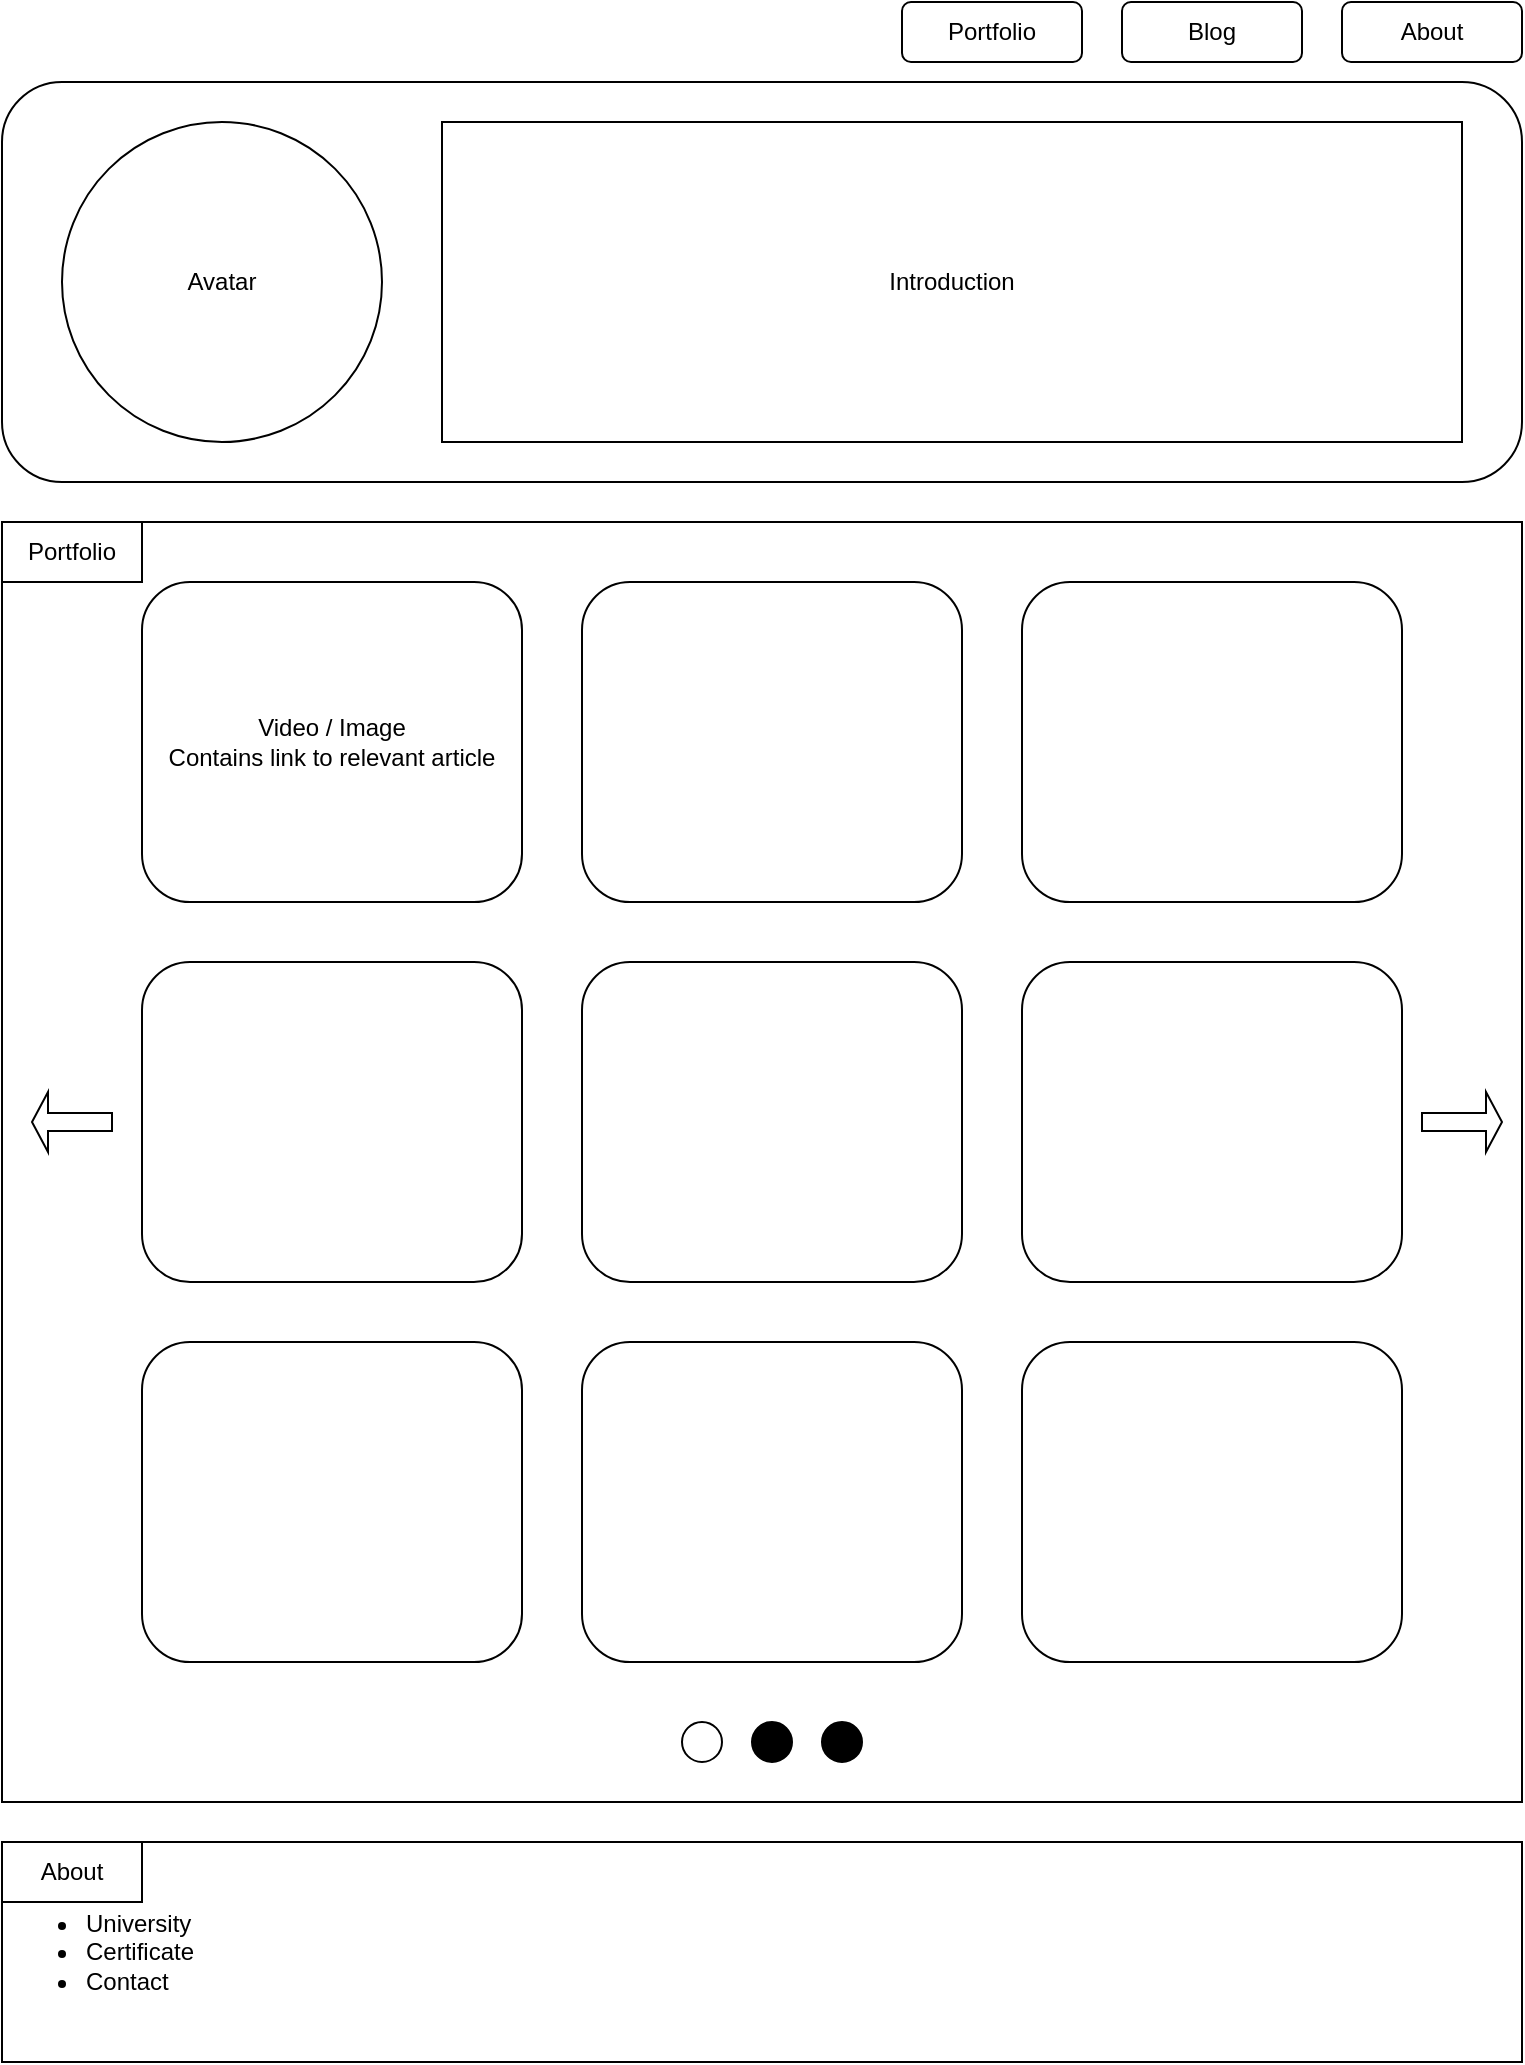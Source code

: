 <mxfile version="24.0.4" type="device" pages="2">
  <diagram name="Main" id="SUDP4opzdkNfmbd2tges">
    <mxGraphModel dx="1687" dy="908" grid="1" gridSize="10" guides="1" tooltips="1" connect="1" arrows="1" fold="1" page="1" pageScale="1" pageWidth="850" pageHeight="1100" math="0" shadow="0">
      <root>
        <mxCell id="0" />
        <mxCell id="1" parent="0" />
        <mxCell id="thOP-P8eI406Yagc8uy--1" value="" style="rounded=1;whiteSpace=wrap;html=1;" vertex="1" parent="1">
          <mxGeometry x="40" y="60" width="760" height="200" as="geometry" />
        </mxCell>
        <mxCell id="thOP-P8eI406Yagc8uy--2" value="Avatar" style="ellipse;whiteSpace=wrap;html=1;aspect=fixed;" vertex="1" parent="1">
          <mxGeometry x="70" y="80" width="160" height="160" as="geometry" />
        </mxCell>
        <mxCell id="thOP-P8eI406Yagc8uy--3" value="Introduction" style="rounded=0;whiteSpace=wrap;html=1;" vertex="1" parent="1">
          <mxGeometry x="260" y="80" width="510" height="160" as="geometry" />
        </mxCell>
        <mxCell id="thOP-P8eI406Yagc8uy--4" value="Portfolio" style="rounded=1;whiteSpace=wrap;html=1;" vertex="1" parent="1">
          <mxGeometry x="490" y="20" width="90" height="30" as="geometry" />
        </mxCell>
        <mxCell id="thOP-P8eI406Yagc8uy--6" value="Blog" style="rounded=1;whiteSpace=wrap;html=1;" vertex="1" parent="1">
          <mxGeometry x="600" y="20" width="90" height="30" as="geometry" />
        </mxCell>
        <mxCell id="thOP-P8eI406Yagc8uy--8" value="About" style="rounded=1;whiteSpace=wrap;html=1;" vertex="1" parent="1">
          <mxGeometry x="710" y="20" width="90" height="30" as="geometry" />
        </mxCell>
        <mxCell id="thOP-P8eI406Yagc8uy--14" value="" style="rounded=0;whiteSpace=wrap;html=1;" vertex="1" parent="1">
          <mxGeometry x="40" y="280" width="760" height="640" as="geometry" />
        </mxCell>
        <mxCell id="thOP-P8eI406Yagc8uy--15" value="&lt;ul&gt;&lt;li&gt;University&lt;/li&gt;&lt;li&gt;Certificate&lt;/li&gt;&lt;li&gt;Contact&lt;/li&gt;&lt;/ul&gt;" style="rounded=0;whiteSpace=wrap;html=1;align=left;" vertex="1" parent="1">
          <mxGeometry x="40" y="940" width="760" height="110" as="geometry" />
        </mxCell>
        <mxCell id="thOP-P8eI406Yagc8uy--16" value="About" style="rounded=0;whiteSpace=wrap;html=1;" vertex="1" parent="1">
          <mxGeometry x="40" y="940" width="70" height="30" as="geometry" />
        </mxCell>
        <mxCell id="thOP-P8eI406Yagc8uy--17" value="Video / Image&lt;div&gt;Contains link to relevant article&lt;/div&gt;" style="rounded=1;whiteSpace=wrap;html=1;" vertex="1" parent="1">
          <mxGeometry x="110" y="310" width="190" height="160" as="geometry" />
        </mxCell>
        <mxCell id="thOP-P8eI406Yagc8uy--18" value="" style="rounded=1;whiteSpace=wrap;html=1;" vertex="1" parent="1">
          <mxGeometry x="330" y="310" width="190" height="160" as="geometry" />
        </mxCell>
        <mxCell id="thOP-P8eI406Yagc8uy--19" value="" style="rounded=1;whiteSpace=wrap;html=1;" vertex="1" parent="1">
          <mxGeometry x="550" y="310" width="190" height="160" as="geometry" />
        </mxCell>
        <mxCell id="thOP-P8eI406Yagc8uy--20" value="" style="rounded=1;whiteSpace=wrap;html=1;" vertex="1" parent="1">
          <mxGeometry x="110" y="500" width="190" height="160" as="geometry" />
        </mxCell>
        <mxCell id="thOP-P8eI406Yagc8uy--21" value="" style="rounded=1;whiteSpace=wrap;html=1;" vertex="1" parent="1">
          <mxGeometry x="330" y="500" width="190" height="160" as="geometry" />
        </mxCell>
        <mxCell id="thOP-P8eI406Yagc8uy--22" value="" style="rounded=1;whiteSpace=wrap;html=1;" vertex="1" parent="1">
          <mxGeometry x="550" y="500" width="190" height="160" as="geometry" />
        </mxCell>
        <mxCell id="thOP-P8eI406Yagc8uy--23" value="" style="ellipse;whiteSpace=wrap;html=1;aspect=fixed;" vertex="1" parent="1">
          <mxGeometry x="380" y="880" width="20" height="20" as="geometry" />
        </mxCell>
        <mxCell id="thOP-P8eI406Yagc8uy--24" value="" style="ellipse;whiteSpace=wrap;html=1;aspect=fixed;fillColor=#000000;" vertex="1" parent="1">
          <mxGeometry x="415" y="880" width="20" height="20" as="geometry" />
        </mxCell>
        <mxCell id="thOP-P8eI406Yagc8uy--26" value="" style="ellipse;whiteSpace=wrap;html=1;aspect=fixed;fillColor=#000000;" vertex="1" parent="1">
          <mxGeometry x="450" y="880" width="20" height="20" as="geometry" />
        </mxCell>
        <mxCell id="thOP-P8eI406Yagc8uy--27" value="" style="shape=singleArrow;whiteSpace=wrap;html=1;" vertex="1" parent="1">
          <mxGeometry x="750" y="565" width="40" height="30" as="geometry" />
        </mxCell>
        <mxCell id="O2qUOqpIcak0R9etpHlp-1" value="Portfolio" style="rounded=0;whiteSpace=wrap;html=1;" vertex="1" parent="1">
          <mxGeometry x="40" y="280" width="70" height="30" as="geometry" />
        </mxCell>
        <mxCell id="D0aoPfVYf3M0pGr5bRpo-8" value="" style="rounded=1;whiteSpace=wrap;html=1;" vertex="1" parent="1">
          <mxGeometry x="110" y="690" width="190" height="160" as="geometry" />
        </mxCell>
        <mxCell id="D0aoPfVYf3M0pGr5bRpo-9" value="" style="rounded=1;whiteSpace=wrap;html=1;" vertex="1" parent="1">
          <mxGeometry x="330" y="690" width="190" height="160" as="geometry" />
        </mxCell>
        <mxCell id="D0aoPfVYf3M0pGr5bRpo-10" value="" style="rounded=1;whiteSpace=wrap;html=1;" vertex="1" parent="1">
          <mxGeometry x="550" y="690" width="190" height="160" as="geometry" />
        </mxCell>
        <mxCell id="D0aoPfVYf3M0pGr5bRpo-11" value="" style="shape=singleArrow;whiteSpace=wrap;html=1;rotation=-180;" vertex="1" parent="1">
          <mxGeometry x="55" y="565" width="40" height="30" as="geometry" />
        </mxCell>
      </root>
    </mxGraphModel>
  </diagram>
  <diagram id="4f3Hm4ilfz4CSEHM8xVl" name="Blog">
    <mxGraphModel dx="1434" dy="772" grid="1" gridSize="10" guides="1" tooltips="1" connect="1" arrows="1" fold="1" page="1" pageScale="1" pageWidth="850" pageHeight="1100" math="0" shadow="0">
      <root>
        <mxCell id="0" />
        <mxCell id="1" parent="0" />
        <mxCell id="k20J4cIu9uPl6lMVZndd-1" value="Latest blog post" style="text;html=1;align=center;verticalAlign=middle;whiteSpace=wrap;rounded=0;fontStyle=1" vertex="1" parent="1">
          <mxGeometry x="40" y="250" width="110" height="30" as="geometry" />
        </mxCell>
        <mxCell id="2eT4chLVeKD-HAh_roih-1" value="Background image" style="rounded=1;whiteSpace=wrap;html=1;" vertex="1" parent="1">
          <mxGeometry x="40" y="30" width="760" height="200" as="geometry" />
        </mxCell>
        <mxCell id="i32bHwDSrPiSoYULtQAG-1" value="" style="rounded=1;whiteSpace=wrap;html=1;" vertex="1" parent="1">
          <mxGeometry x="40" y="290" width="430" height="130" as="geometry" />
        </mxCell>
        <mxCell id="i32bHwDSrPiSoYULtQAG-2" value="Image" style="rounded=0;whiteSpace=wrap;html=1;" vertex="1" parent="1">
          <mxGeometry x="60" y="300" width="150" height="110" as="geometry" />
        </mxCell>
        <mxCell id="i32bHwDSrPiSoYULtQAG-3" value="Title" style="rounded=0;whiteSpace=wrap;html=1;" vertex="1" parent="1">
          <mxGeometry x="220" y="330" width="230" height="20" as="geometry" />
        </mxCell>
        <mxCell id="i32bHwDSrPiSoYULtQAG-5" value="Description" style="rounded=0;whiteSpace=wrap;html=1;" vertex="1" parent="1">
          <mxGeometry x="220" y="360" width="230" height="50" as="geometry" />
        </mxCell>
        <mxCell id="i32bHwDSrPiSoYULtQAG-7" value="Topics" style="text;html=1;align=center;verticalAlign=middle;whiteSpace=wrap;rounded=0;fontStyle=1" vertex="1" parent="1">
          <mxGeometry x="590" y="250" width="110" height="30" as="geometry" />
        </mxCell>
        <mxCell id="i32bHwDSrPiSoYULtQAG-8" value="Linux" style="rounded=1;whiteSpace=wrap;html=1;" vertex="1" parent="1">
          <mxGeometry x="585" y="280" width="125" height="30" as="geometry" />
        </mxCell>
        <mxCell id="i32bHwDSrPiSoYULtQAG-9" value="Programming" style="rounded=1;whiteSpace=wrap;html=1;" vertex="1" parent="1">
          <mxGeometry x="585" y="320" width="125" height="30" as="geometry" />
        </mxCell>
        <mxCell id="i32bHwDSrPiSoYULtQAG-10" value="Topic" style="rounded=0;whiteSpace=wrap;html=1;" vertex="1" parent="1">
          <mxGeometry x="220" y="300" width="80" height="20" as="geometry" />
        </mxCell>
        <mxCell id="i32bHwDSrPiSoYULtQAG-11" value="PCB" style="rounded=1;whiteSpace=wrap;html=1;" vertex="1" parent="1">
          <mxGeometry x="585" y="360" width="125" height="30" as="geometry" />
        </mxCell>
        <mxCell id="YK-qp69t6onm6DotRBDQ-1" value="Finance" style="rounded=1;whiteSpace=wrap;html=1;" vertex="1" parent="1">
          <mxGeometry x="585" y="400" width="125" height="30" as="geometry" />
        </mxCell>
        <mxCell id="y4qhwHmETtJ04CH2L4u_-1" value="Tags" style="text;html=1;align=center;verticalAlign=middle;whiteSpace=wrap;rounded=0;fontStyle=1" vertex="1" parent="1">
          <mxGeometry x="587.5" y="460" width="110" height="30" as="geometry" />
        </mxCell>
        <mxCell id="y4qhwHmETtJ04CH2L4u_-3" value="#yocto" style="text;html=1;align=center;verticalAlign=middle;whiteSpace=wrap;rounded=0;" vertex="1" parent="1">
          <mxGeometry x="555" y="500" width="60" height="30" as="geometry" />
        </mxCell>
        <mxCell id="y4qhwHmETtJ04CH2L4u_-4" value="#stm32" style="text;html=1;align=center;verticalAlign=middle;whiteSpace=wrap;rounded=0;" vertex="1" parent="1">
          <mxGeometry x="615" y="500" width="60" height="30" as="geometry" />
        </mxCell>
        <mxCell id="y4qhwHmETtJ04CH2L4u_-5" value="#altium" style="text;html=1;align=center;verticalAlign=middle;whiteSpace=wrap;rounded=0;" vertex="1" parent="1">
          <mxGeometry x="675" y="500" width="60" height="30" as="geometry" />
        </mxCell>
        <mxCell id="y4qhwHmETtJ04CH2L4u_-6" value="#expenses" style="text;html=1;align=center;verticalAlign=middle;whiteSpace=wrap;rounded=0;" vertex="1" parent="1">
          <mxGeometry x="555" y="530" width="60" height="30" as="geometry" />
        </mxCell>
        <mxCell id="y4qhwHmETtJ04CH2L4u_-7" value="#C/C++" style="text;html=1;align=center;verticalAlign=middle;whiteSpace=wrap;rounded=0;" vertex="1" parent="1">
          <mxGeometry x="615" y="530" width="60" height="30" as="geometry" />
        </mxCell>
        <mxCell id="y4qhwHmETtJ04CH2L4u_-8" value="#tips" style="text;html=1;align=center;verticalAlign=middle;whiteSpace=wrap;rounded=0;" vertex="1" parent="1">
          <mxGeometry x="675" y="530" width="60" height="30" as="geometry" />
        </mxCell>
        <mxCell id="y4qhwHmETtJ04CH2L4u_-9" value="" style="endArrow=none;html=1;rounded=0;" edge="1" parent="1">
          <mxGeometry width="50" height="50" relative="1" as="geometry">
            <mxPoint x="530" y="1080" as="sourcePoint" />
            <mxPoint x="530" y="250" as="targetPoint" />
          </mxGeometry>
        </mxCell>
        <mxCell id="Yz_5xkrLealIDKz5aNyy-1" value="" style="rounded=1;whiteSpace=wrap;html=1;" vertex="1" parent="1">
          <mxGeometry x="40" y="450" width="430" height="130" as="geometry" />
        </mxCell>
        <mxCell id="Yz_5xkrLealIDKz5aNyy-2" value="Image" style="rounded=0;whiteSpace=wrap;html=1;" vertex="1" parent="1">
          <mxGeometry x="60" y="460" width="150" height="110" as="geometry" />
        </mxCell>
        <mxCell id="Yz_5xkrLealIDKz5aNyy-3" value="Title" style="rounded=0;whiteSpace=wrap;html=1;" vertex="1" parent="1">
          <mxGeometry x="220" y="490" width="230" height="20" as="geometry" />
        </mxCell>
        <mxCell id="Yz_5xkrLealIDKz5aNyy-4" value="Description" style="rounded=0;whiteSpace=wrap;html=1;" vertex="1" parent="1">
          <mxGeometry x="220" y="520" width="230" height="50" as="geometry" />
        </mxCell>
        <mxCell id="Yz_5xkrLealIDKz5aNyy-5" value="Topic" style="rounded=0;whiteSpace=wrap;html=1;" vertex="1" parent="1">
          <mxGeometry x="220" y="460" width="80" height="20" as="geometry" />
        </mxCell>
        <mxCell id="Yz_5xkrLealIDKz5aNyy-6" value="" style="rounded=1;whiteSpace=wrap;html=1;" vertex="1" parent="1">
          <mxGeometry x="40" y="610" width="430" height="130" as="geometry" />
        </mxCell>
        <mxCell id="Yz_5xkrLealIDKz5aNyy-7" value="Image" style="rounded=0;whiteSpace=wrap;html=1;" vertex="1" parent="1">
          <mxGeometry x="60" y="620" width="150" height="110" as="geometry" />
        </mxCell>
        <mxCell id="Yz_5xkrLealIDKz5aNyy-8" value="Title" style="rounded=0;whiteSpace=wrap;html=1;" vertex="1" parent="1">
          <mxGeometry x="220" y="650" width="230" height="20" as="geometry" />
        </mxCell>
        <mxCell id="Yz_5xkrLealIDKz5aNyy-9" value="Description" style="rounded=0;whiteSpace=wrap;html=1;" vertex="1" parent="1">
          <mxGeometry x="220" y="680" width="230" height="50" as="geometry" />
        </mxCell>
        <mxCell id="Yz_5xkrLealIDKz5aNyy-10" value="Topic" style="rounded=0;whiteSpace=wrap;html=1;" vertex="1" parent="1">
          <mxGeometry x="220" y="620" width="80" height="20" as="geometry" />
        </mxCell>
        <mxCell id="Yz_5xkrLealIDKz5aNyy-11" value="" style="rounded=1;whiteSpace=wrap;html=1;" vertex="1" parent="1">
          <mxGeometry x="40" y="770" width="430" height="130" as="geometry" />
        </mxCell>
        <mxCell id="Yz_5xkrLealIDKz5aNyy-12" value="Image" style="rounded=0;whiteSpace=wrap;html=1;" vertex="1" parent="1">
          <mxGeometry x="60" y="780" width="150" height="110" as="geometry" />
        </mxCell>
        <mxCell id="Yz_5xkrLealIDKz5aNyy-13" value="Title" style="rounded=0;whiteSpace=wrap;html=1;" vertex="1" parent="1">
          <mxGeometry x="220" y="810" width="230" height="20" as="geometry" />
        </mxCell>
        <mxCell id="Yz_5xkrLealIDKz5aNyy-14" value="Description" style="rounded=0;whiteSpace=wrap;html=1;" vertex="1" parent="1">
          <mxGeometry x="220" y="840" width="230" height="50" as="geometry" />
        </mxCell>
        <mxCell id="Yz_5xkrLealIDKz5aNyy-15" value="Topic" style="rounded=0;whiteSpace=wrap;html=1;" vertex="1" parent="1">
          <mxGeometry x="220" y="780" width="80" height="20" as="geometry" />
        </mxCell>
        <mxCell id="Yz_5xkrLealIDKz5aNyy-16" value="" style="rounded=1;whiteSpace=wrap;html=1;" vertex="1" parent="1">
          <mxGeometry x="40" y="930" width="430" height="130" as="geometry" />
        </mxCell>
        <mxCell id="Yz_5xkrLealIDKz5aNyy-17" value="Image" style="rounded=0;whiteSpace=wrap;html=1;" vertex="1" parent="1">
          <mxGeometry x="60" y="940" width="150" height="110" as="geometry" />
        </mxCell>
        <mxCell id="Yz_5xkrLealIDKz5aNyy-18" value="Title" style="rounded=0;whiteSpace=wrap;html=1;" vertex="1" parent="1">
          <mxGeometry x="220" y="970" width="230" height="20" as="geometry" />
        </mxCell>
        <mxCell id="Yz_5xkrLealIDKz5aNyy-19" value="Description" style="rounded=0;whiteSpace=wrap;html=1;" vertex="1" parent="1">
          <mxGeometry x="220" y="1000" width="230" height="50" as="geometry" />
        </mxCell>
        <mxCell id="Yz_5xkrLealIDKz5aNyy-20" value="Topic" style="rounded=0;whiteSpace=wrap;html=1;" vertex="1" parent="1">
          <mxGeometry x="220" y="940" width="80" height="20" as="geometry" />
        </mxCell>
      </root>
    </mxGraphModel>
  </diagram>
</mxfile>
